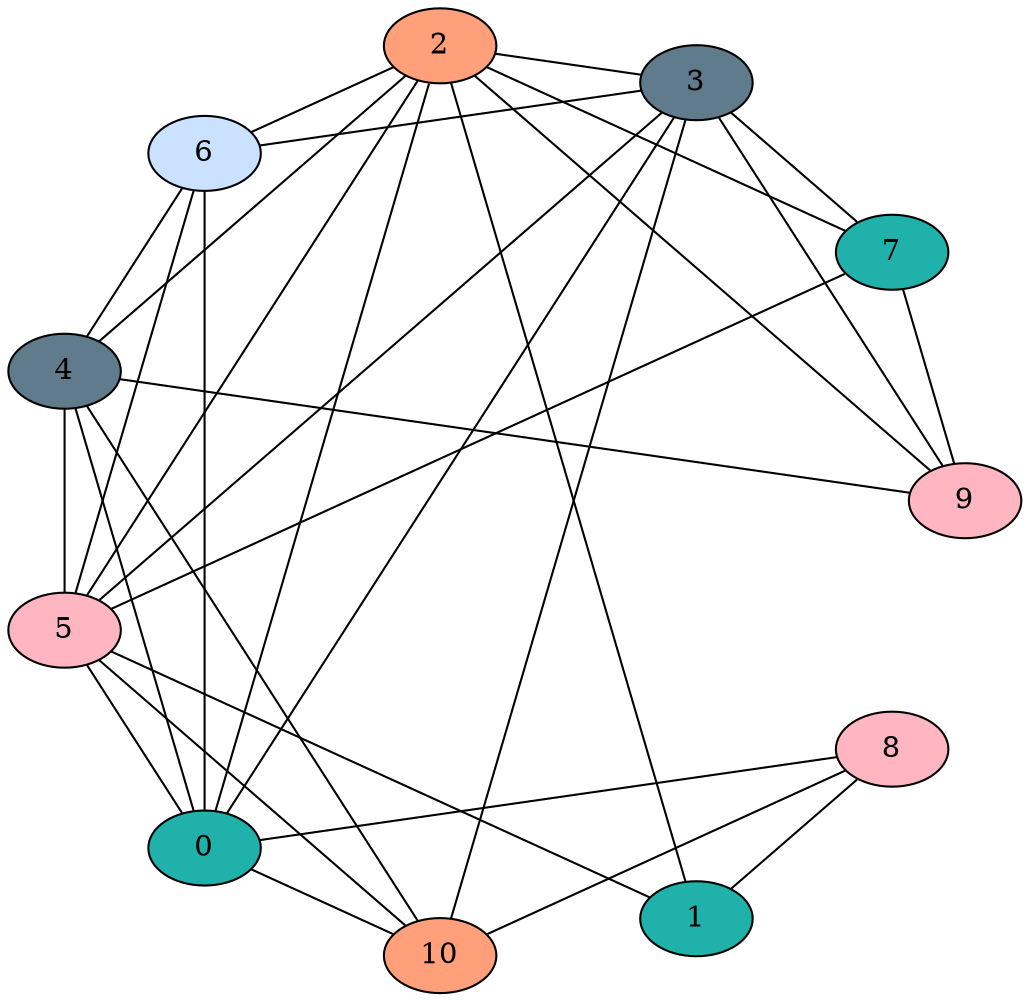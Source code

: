 graph {
graph [layout=circo]
9 [style="filled", fillcolor=lightpink]
6 [style="filled", fillcolor=lightsteelblue1]
4 [style="filled", fillcolor=lightskyblue4]
10 [style="filled", fillcolor=lightsalmon]
8 [style="filled", fillcolor=lightpink]
0 [style="filled", fillcolor=lightseagreen]
5 [style="filled", fillcolor=lightpink]
7 [style="filled", fillcolor=lightseagreen]
3 [style="filled", fillcolor=lightskyblue4]
2 [style="filled", fillcolor=lightsalmon]
1 [style="filled", fillcolor=lightseagreen]
9 -- 4
9 -- 3
9 -- 2
9 -- 7
6 -- 3
6 -- 4
6 -- 2
6 -- 0
6 -- 5
4 -- 0
4 -- 2
4 -- 10
4 -- 5
10 -- 5
10 -- 0
10 -- 8
10 -- 3
8 -- 0
8 -- 1
0 -- 3
0 -- 2
0 -- 5
5 -- 7
5 -- 3
5 -- 1
5 -- 2
7 -- 3
7 -- 2
3 -- 2
2 -- 1
}